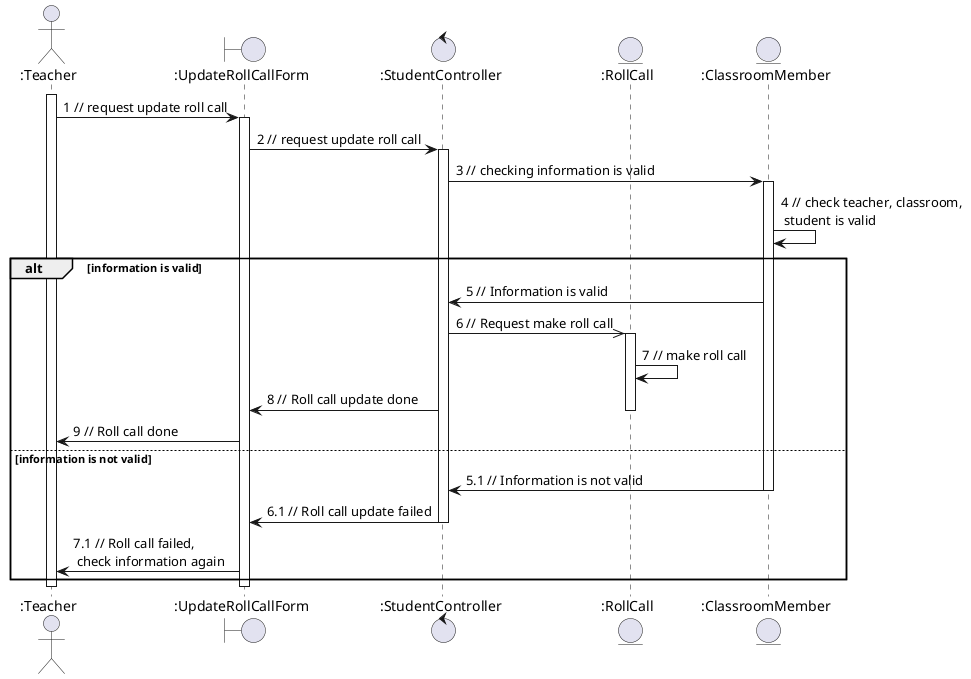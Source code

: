 @startuml updateRollCall

actor ":Teacher"
boundary ":UpdateRollCallForm"
control ":StudentController"
entity ":RollCall"
entity ":ClassroomMember"

activate ":Teacher"

":Teacher" -> ":UpdateRollCallForm": 1 // request update roll call
activate ":UpdateRollCallForm"
":UpdateRollCallForm" -> ":StudentController": 2 // request update roll call
activate ":StudentController"
":StudentController" -> ":ClassroomMember": 3 // checking information is valid
activate ":ClassroomMember"
":ClassroomMember" -> ":ClassroomMember": 4 // check teacher, classroom, \n student is valid
alt information is valid
    ":ClassroomMember" -> ":StudentController": 5 // Information is valid
    ":StudentController" ->> ":RollCall": 6 // Request make roll call
    activate ":RollCall"
    ":RollCall" -> ":RollCall": 7 // make roll call
    ":StudentController" -> ":UpdateRollCallForm": 8 // Roll call update done
    deactivate ":RollCall"
    ":UpdateRollCallForm" -> ":Teacher": 9 // Roll call done
else information is not valid
    ":ClassroomMember" -> ":StudentController": 5.1 // Information is not valid
    deactivate ":ClassroomMember"
    ":StudentController" -> ":UpdateRollCallForm": 6.1 // Roll call update failed
    deactivate ":StudentController"
    ":UpdateRollCallForm" -> ":Teacher": 7.1 // Roll call failed,\n check information again
end

deactivate ":UpdateRollCallForm"
deactivate ":Teacher"



@enduml